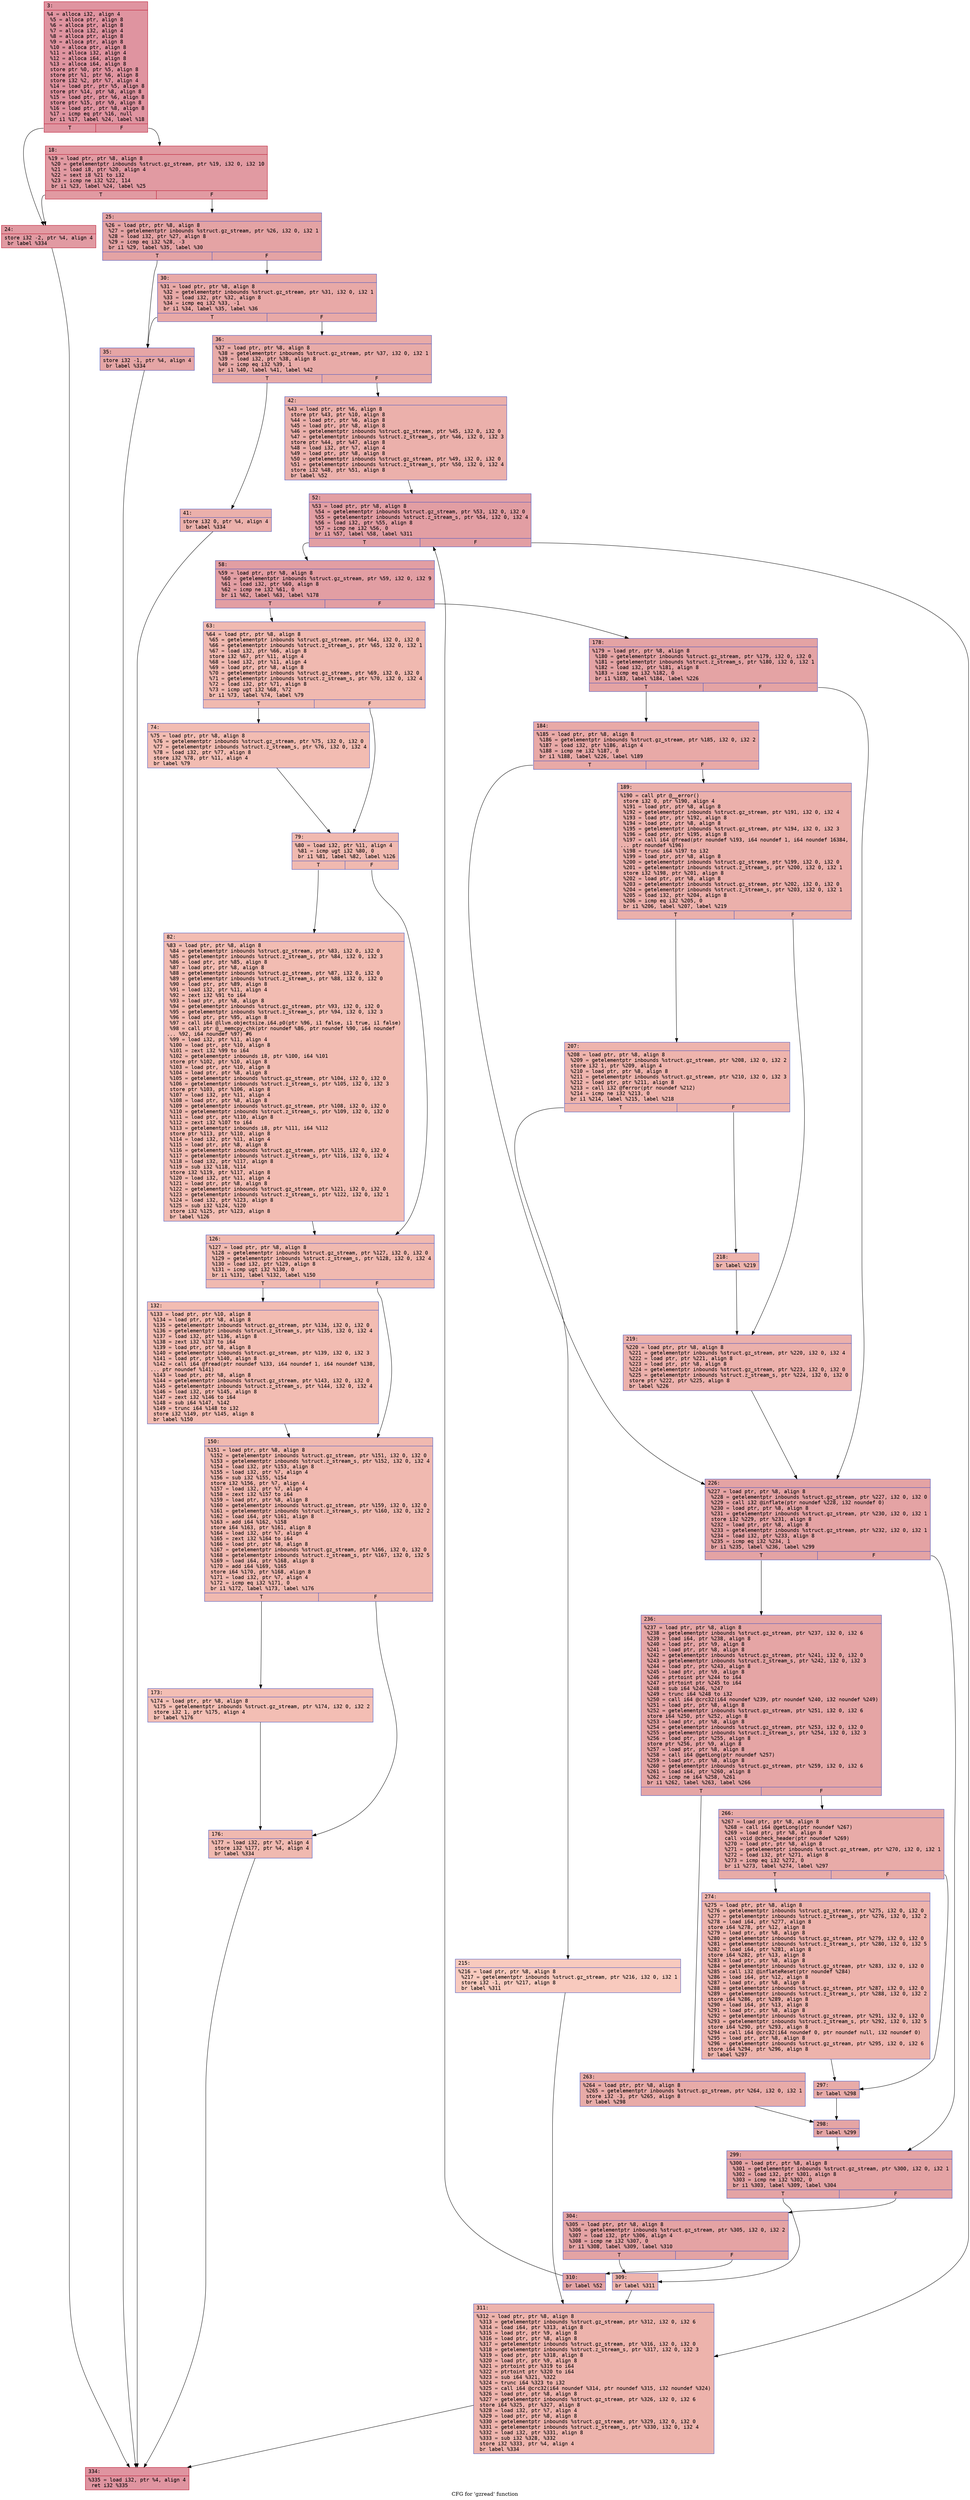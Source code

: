 digraph "CFG for 'gzread' function" {
	label="CFG for 'gzread' function";

	Node0x600001033430 [shape=record,color="#b70d28ff", style=filled, fillcolor="#b70d2870" fontname="Courier",label="{3:\l|  %4 = alloca i32, align 4\l  %5 = alloca ptr, align 8\l  %6 = alloca ptr, align 8\l  %7 = alloca i32, align 4\l  %8 = alloca ptr, align 8\l  %9 = alloca ptr, align 8\l  %10 = alloca ptr, align 8\l  %11 = alloca i32, align 4\l  %12 = alloca i64, align 8\l  %13 = alloca i64, align 8\l  store ptr %0, ptr %5, align 8\l  store ptr %1, ptr %6, align 8\l  store i32 %2, ptr %7, align 4\l  %14 = load ptr, ptr %5, align 8\l  store ptr %14, ptr %8, align 8\l  %15 = load ptr, ptr %6, align 8\l  store ptr %15, ptr %9, align 8\l  %16 = load ptr, ptr %8, align 8\l  %17 = icmp eq ptr %16, null\l  br i1 %17, label %24, label %18\l|{<s0>T|<s1>F}}"];
	Node0x600001033430:s0 -> Node0x6000010337a0[tooltip="3 -> 24\nProbability 37.50%" ];
	Node0x600001033430:s1 -> Node0x600001033750[tooltip="3 -> 18\nProbability 62.50%" ];
	Node0x600001033750 [shape=record,color="#b70d28ff", style=filled, fillcolor="#bb1b2c70" fontname="Courier",label="{18:\l|  %19 = load ptr, ptr %8, align 8\l  %20 = getelementptr inbounds %struct.gz_stream, ptr %19, i32 0, i32 10\l  %21 = load i8, ptr %20, align 4\l  %22 = sext i8 %21 to i32\l  %23 = icmp ne i32 %22, 114\l  br i1 %23, label %24, label %25\l|{<s0>T|<s1>F}}"];
	Node0x600001033750:s0 -> Node0x6000010337a0[tooltip="18 -> 24\nProbability 50.00%" ];
	Node0x600001033750:s1 -> Node0x6000010337f0[tooltip="18 -> 25\nProbability 50.00%" ];
	Node0x6000010337a0 [shape=record,color="#b70d28ff", style=filled, fillcolor="#bb1b2c70" fontname="Courier",label="{24:\l|  store i32 -2, ptr %4, align 4\l  br label %334\l}"];
	Node0x6000010337a0 -> Node0x600001034370[tooltip="24 -> 334\nProbability 100.00%" ];
	Node0x6000010337f0 [shape=record,color="#3d50c3ff", style=filled, fillcolor="#c32e3170" fontname="Courier",label="{25:\l|  %26 = load ptr, ptr %8, align 8\l  %27 = getelementptr inbounds %struct.gz_stream, ptr %26, i32 0, i32 1\l  %28 = load i32, ptr %27, align 8\l  %29 = icmp eq i32 %28, -3\l  br i1 %29, label %35, label %30\l|{<s0>T|<s1>F}}"];
	Node0x6000010337f0:s0 -> Node0x600001033890[tooltip="25 -> 35\nProbability 50.00%" ];
	Node0x6000010337f0:s1 -> Node0x600001033840[tooltip="25 -> 30\nProbability 50.00%" ];
	Node0x600001033840 [shape=record,color="#3d50c3ff", style=filled, fillcolor="#ca3b3770" fontname="Courier",label="{30:\l|  %31 = load ptr, ptr %8, align 8\l  %32 = getelementptr inbounds %struct.gz_stream, ptr %31, i32 0, i32 1\l  %33 = load i32, ptr %32, align 8\l  %34 = icmp eq i32 %33, -1\l  br i1 %34, label %35, label %36\l|{<s0>T|<s1>F}}"];
	Node0x600001033840:s0 -> Node0x600001033890[tooltip="30 -> 35\nProbability 37.50%" ];
	Node0x600001033840:s1 -> Node0x6000010338e0[tooltip="30 -> 36\nProbability 62.50%" ];
	Node0x600001033890 [shape=record,color="#3d50c3ff", style=filled, fillcolor="#c5333470" fontname="Courier",label="{35:\l|  store i32 -1, ptr %4, align 4\l  br label %334\l}"];
	Node0x600001033890 -> Node0x600001034370[tooltip="35 -> 334\nProbability 100.00%" ];
	Node0x6000010338e0 [shape=record,color="#3d50c3ff", style=filled, fillcolor="#cc403a70" fontname="Courier",label="{36:\l|  %37 = load ptr, ptr %8, align 8\l  %38 = getelementptr inbounds %struct.gz_stream, ptr %37, i32 0, i32 1\l  %39 = load i32, ptr %38, align 8\l  %40 = icmp eq i32 %39, 1\l  br i1 %40, label %41, label %42\l|{<s0>T|<s1>F}}"];
	Node0x6000010338e0:s0 -> Node0x600001033930[tooltip="36 -> 41\nProbability 50.00%" ];
	Node0x6000010338e0:s1 -> Node0x600001033980[tooltip="36 -> 42\nProbability 50.00%" ];
	Node0x600001033930 [shape=record,color="#3d50c3ff", style=filled, fillcolor="#d24b4070" fontname="Courier",label="{41:\l|  store i32 0, ptr %4, align 4\l  br label %334\l}"];
	Node0x600001033930 -> Node0x600001034370[tooltip="41 -> 334\nProbability 100.00%" ];
	Node0x600001033980 [shape=record,color="#3d50c3ff", style=filled, fillcolor="#d24b4070" fontname="Courier",label="{42:\l|  %43 = load ptr, ptr %6, align 8\l  store ptr %43, ptr %10, align 8\l  %44 = load ptr, ptr %6, align 8\l  %45 = load ptr, ptr %8, align 8\l  %46 = getelementptr inbounds %struct.gz_stream, ptr %45, i32 0, i32 0\l  %47 = getelementptr inbounds %struct.z_stream_s, ptr %46, i32 0, i32 3\l  store ptr %44, ptr %47, align 8\l  %48 = load i32, ptr %7, align 4\l  %49 = load ptr, ptr %8, align 8\l  %50 = getelementptr inbounds %struct.gz_stream, ptr %49, i32 0, i32 0\l  %51 = getelementptr inbounds %struct.z_stream_s, ptr %50, i32 0, i32 4\l  store i32 %48, ptr %51, align 8\l  br label %52\l}"];
	Node0x600001033980 -> Node0x6000010339d0[tooltip="42 -> 52\nProbability 100.00%" ];
	Node0x6000010339d0 [shape=record,color="#3d50c3ff", style=filled, fillcolor="#be242e70" fontname="Courier",label="{52:\l|  %53 = load ptr, ptr %8, align 8\l  %54 = getelementptr inbounds %struct.gz_stream, ptr %53, i32 0, i32 0\l  %55 = getelementptr inbounds %struct.z_stream_s, ptr %54, i32 0, i32 4\l  %56 = load i32, ptr %55, align 8\l  %57 = icmp ne i32 %56, 0\l  br i1 %57, label %58, label %311\l|{<s0>T|<s1>F}}"];
	Node0x6000010339d0:s0 -> Node0x600001033a20[tooltip="52 -> 58\nProbability 96.88%" ];
	Node0x6000010339d0:s1 -> Node0x600001034320[tooltip="52 -> 311\nProbability 3.12%" ];
	Node0x600001033a20 [shape=record,color="#3d50c3ff", style=filled, fillcolor="#be242e70" fontname="Courier",label="{58:\l|  %59 = load ptr, ptr %8, align 8\l  %60 = getelementptr inbounds %struct.gz_stream, ptr %59, i32 0, i32 9\l  %61 = load i32, ptr %60, align 8\l  %62 = icmp ne i32 %61, 0\l  br i1 %62, label %63, label %178\l|{<s0>T|<s1>F}}"];
	Node0x600001033a20:s0 -> Node0x600001033a70[tooltip="58 -> 63\nProbability 3.12%" ];
	Node0x600001033a20:s1 -> Node0x600001033d40[tooltip="58 -> 178\nProbability 96.88%" ];
	Node0x600001033a70 [shape=record,color="#3d50c3ff", style=filled, fillcolor="#de614d70" fontname="Courier",label="{63:\l|  %64 = load ptr, ptr %8, align 8\l  %65 = getelementptr inbounds %struct.gz_stream, ptr %64, i32 0, i32 0\l  %66 = getelementptr inbounds %struct.z_stream_s, ptr %65, i32 0, i32 1\l  %67 = load i32, ptr %66, align 8\l  store i32 %67, ptr %11, align 4\l  %68 = load i32, ptr %11, align 4\l  %69 = load ptr, ptr %8, align 8\l  %70 = getelementptr inbounds %struct.gz_stream, ptr %69, i32 0, i32 0\l  %71 = getelementptr inbounds %struct.z_stream_s, ptr %70, i32 0, i32 4\l  %72 = load i32, ptr %71, align 8\l  %73 = icmp ugt i32 %68, %72\l  br i1 %73, label %74, label %79\l|{<s0>T|<s1>F}}"];
	Node0x600001033a70:s0 -> Node0x600001033ac0[tooltip="63 -> 74\nProbability 50.00%" ];
	Node0x600001033a70:s1 -> Node0x600001033b10[tooltip="63 -> 79\nProbability 50.00%" ];
	Node0x600001033ac0 [shape=record,color="#3d50c3ff", style=filled, fillcolor="#e1675170" fontname="Courier",label="{74:\l|  %75 = load ptr, ptr %8, align 8\l  %76 = getelementptr inbounds %struct.gz_stream, ptr %75, i32 0, i32 0\l  %77 = getelementptr inbounds %struct.z_stream_s, ptr %76, i32 0, i32 4\l  %78 = load i32, ptr %77, align 8\l  store i32 %78, ptr %11, align 4\l  br label %79\l}"];
	Node0x600001033ac0 -> Node0x600001033b10[tooltip="74 -> 79\nProbability 100.00%" ];
	Node0x600001033b10 [shape=record,color="#3d50c3ff", style=filled, fillcolor="#de614d70" fontname="Courier",label="{79:\l|  %80 = load i32, ptr %11, align 4\l  %81 = icmp ugt i32 %80, 0\l  br i1 %81, label %82, label %126\l|{<s0>T|<s1>F}}"];
	Node0x600001033b10:s0 -> Node0x600001033b60[tooltip="79 -> 82\nProbability 50.00%" ];
	Node0x600001033b10:s1 -> Node0x600001033bb0[tooltip="79 -> 126\nProbability 50.00%" ];
	Node0x600001033b60 [shape=record,color="#3d50c3ff", style=filled, fillcolor="#e1675170" fontname="Courier",label="{82:\l|  %83 = load ptr, ptr %8, align 8\l  %84 = getelementptr inbounds %struct.gz_stream, ptr %83, i32 0, i32 0\l  %85 = getelementptr inbounds %struct.z_stream_s, ptr %84, i32 0, i32 3\l  %86 = load ptr, ptr %85, align 8\l  %87 = load ptr, ptr %8, align 8\l  %88 = getelementptr inbounds %struct.gz_stream, ptr %87, i32 0, i32 0\l  %89 = getelementptr inbounds %struct.z_stream_s, ptr %88, i32 0, i32 0\l  %90 = load ptr, ptr %89, align 8\l  %91 = load i32, ptr %11, align 4\l  %92 = zext i32 %91 to i64\l  %93 = load ptr, ptr %8, align 8\l  %94 = getelementptr inbounds %struct.gz_stream, ptr %93, i32 0, i32 0\l  %95 = getelementptr inbounds %struct.z_stream_s, ptr %94, i32 0, i32 3\l  %96 = load ptr, ptr %95, align 8\l  %97 = call i64 @llvm.objectsize.i64.p0(ptr %96, i1 false, i1 true, i1 false)\l  %98 = call ptr @__memcpy_chk(ptr noundef %86, ptr noundef %90, i64 noundef\l... %92, i64 noundef %97) #6\l  %99 = load i32, ptr %11, align 4\l  %100 = load ptr, ptr %10, align 8\l  %101 = zext i32 %99 to i64\l  %102 = getelementptr inbounds i8, ptr %100, i64 %101\l  store ptr %102, ptr %10, align 8\l  %103 = load ptr, ptr %10, align 8\l  %104 = load ptr, ptr %8, align 8\l  %105 = getelementptr inbounds %struct.gz_stream, ptr %104, i32 0, i32 0\l  %106 = getelementptr inbounds %struct.z_stream_s, ptr %105, i32 0, i32 3\l  store ptr %103, ptr %106, align 8\l  %107 = load i32, ptr %11, align 4\l  %108 = load ptr, ptr %8, align 8\l  %109 = getelementptr inbounds %struct.gz_stream, ptr %108, i32 0, i32 0\l  %110 = getelementptr inbounds %struct.z_stream_s, ptr %109, i32 0, i32 0\l  %111 = load ptr, ptr %110, align 8\l  %112 = zext i32 %107 to i64\l  %113 = getelementptr inbounds i8, ptr %111, i64 %112\l  store ptr %113, ptr %110, align 8\l  %114 = load i32, ptr %11, align 4\l  %115 = load ptr, ptr %8, align 8\l  %116 = getelementptr inbounds %struct.gz_stream, ptr %115, i32 0, i32 0\l  %117 = getelementptr inbounds %struct.z_stream_s, ptr %116, i32 0, i32 4\l  %118 = load i32, ptr %117, align 8\l  %119 = sub i32 %118, %114\l  store i32 %119, ptr %117, align 8\l  %120 = load i32, ptr %11, align 4\l  %121 = load ptr, ptr %8, align 8\l  %122 = getelementptr inbounds %struct.gz_stream, ptr %121, i32 0, i32 0\l  %123 = getelementptr inbounds %struct.z_stream_s, ptr %122, i32 0, i32 1\l  %124 = load i32, ptr %123, align 8\l  %125 = sub i32 %124, %120\l  store i32 %125, ptr %123, align 8\l  br label %126\l}"];
	Node0x600001033b60 -> Node0x600001033bb0[tooltip="82 -> 126\nProbability 100.00%" ];
	Node0x600001033bb0 [shape=record,color="#3d50c3ff", style=filled, fillcolor="#de614d70" fontname="Courier",label="{126:\l|  %127 = load ptr, ptr %8, align 8\l  %128 = getelementptr inbounds %struct.gz_stream, ptr %127, i32 0, i32 0\l  %129 = getelementptr inbounds %struct.z_stream_s, ptr %128, i32 0, i32 4\l  %130 = load i32, ptr %129, align 8\l  %131 = icmp ugt i32 %130, 0\l  br i1 %131, label %132, label %150\l|{<s0>T|<s1>F}}"];
	Node0x600001033bb0:s0 -> Node0x600001033c00[tooltip="126 -> 132\nProbability 50.00%" ];
	Node0x600001033bb0:s1 -> Node0x600001033c50[tooltip="126 -> 150\nProbability 50.00%" ];
	Node0x600001033c00 [shape=record,color="#3d50c3ff", style=filled, fillcolor="#e1675170" fontname="Courier",label="{132:\l|  %133 = load ptr, ptr %10, align 8\l  %134 = load ptr, ptr %8, align 8\l  %135 = getelementptr inbounds %struct.gz_stream, ptr %134, i32 0, i32 0\l  %136 = getelementptr inbounds %struct.z_stream_s, ptr %135, i32 0, i32 4\l  %137 = load i32, ptr %136, align 8\l  %138 = zext i32 %137 to i64\l  %139 = load ptr, ptr %8, align 8\l  %140 = getelementptr inbounds %struct.gz_stream, ptr %139, i32 0, i32 3\l  %141 = load ptr, ptr %140, align 8\l  %142 = call i64 @fread(ptr noundef %133, i64 noundef 1, i64 noundef %138,\l... ptr noundef %141)\l  %143 = load ptr, ptr %8, align 8\l  %144 = getelementptr inbounds %struct.gz_stream, ptr %143, i32 0, i32 0\l  %145 = getelementptr inbounds %struct.z_stream_s, ptr %144, i32 0, i32 4\l  %146 = load i32, ptr %145, align 8\l  %147 = zext i32 %146 to i64\l  %148 = sub i64 %147, %142\l  %149 = trunc i64 %148 to i32\l  store i32 %149, ptr %145, align 8\l  br label %150\l}"];
	Node0x600001033c00 -> Node0x600001033c50[tooltip="132 -> 150\nProbability 100.00%" ];
	Node0x600001033c50 [shape=record,color="#3d50c3ff", style=filled, fillcolor="#de614d70" fontname="Courier",label="{150:\l|  %151 = load ptr, ptr %8, align 8\l  %152 = getelementptr inbounds %struct.gz_stream, ptr %151, i32 0, i32 0\l  %153 = getelementptr inbounds %struct.z_stream_s, ptr %152, i32 0, i32 4\l  %154 = load i32, ptr %153, align 8\l  %155 = load i32, ptr %7, align 4\l  %156 = sub i32 %155, %154\l  store i32 %156, ptr %7, align 4\l  %157 = load i32, ptr %7, align 4\l  %158 = zext i32 %157 to i64\l  %159 = load ptr, ptr %8, align 8\l  %160 = getelementptr inbounds %struct.gz_stream, ptr %159, i32 0, i32 0\l  %161 = getelementptr inbounds %struct.z_stream_s, ptr %160, i32 0, i32 2\l  %162 = load i64, ptr %161, align 8\l  %163 = add i64 %162, %158\l  store i64 %163, ptr %161, align 8\l  %164 = load i32, ptr %7, align 4\l  %165 = zext i32 %164 to i64\l  %166 = load ptr, ptr %8, align 8\l  %167 = getelementptr inbounds %struct.gz_stream, ptr %166, i32 0, i32 0\l  %168 = getelementptr inbounds %struct.z_stream_s, ptr %167, i32 0, i32 5\l  %169 = load i64, ptr %168, align 8\l  %170 = add i64 %169, %165\l  store i64 %170, ptr %168, align 8\l  %171 = load i32, ptr %7, align 4\l  %172 = icmp eq i32 %171, 0\l  br i1 %172, label %173, label %176\l|{<s0>T|<s1>F}}"];
	Node0x600001033c50:s0 -> Node0x600001033ca0[tooltip="150 -> 173\nProbability 37.50%" ];
	Node0x600001033c50:s1 -> Node0x600001033cf0[tooltip="150 -> 176\nProbability 62.50%" ];
	Node0x600001033ca0 [shape=record,color="#3d50c3ff", style=filled, fillcolor="#e36c5570" fontname="Courier",label="{173:\l|  %174 = load ptr, ptr %8, align 8\l  %175 = getelementptr inbounds %struct.gz_stream, ptr %174, i32 0, i32 2\l  store i32 1, ptr %175, align 4\l  br label %176\l}"];
	Node0x600001033ca0 -> Node0x600001033cf0[tooltip="173 -> 176\nProbability 100.00%" ];
	Node0x600001033cf0 [shape=record,color="#3d50c3ff", style=filled, fillcolor="#de614d70" fontname="Courier",label="{176:\l|  %177 = load i32, ptr %7, align 4\l  store i32 %177, ptr %4, align 4\l  br label %334\l}"];
	Node0x600001033cf0 -> Node0x600001034370[tooltip="176 -> 334\nProbability 100.00%" ];
	Node0x600001033d40 [shape=record,color="#3d50c3ff", style=filled, fillcolor="#c32e3170" fontname="Courier",label="{178:\l|  %179 = load ptr, ptr %8, align 8\l  %180 = getelementptr inbounds %struct.gz_stream, ptr %179, i32 0, i32 0\l  %181 = getelementptr inbounds %struct.z_stream_s, ptr %180, i32 0, i32 1\l  %182 = load i32, ptr %181, align 8\l  %183 = icmp eq i32 %182, 0\l  br i1 %183, label %184, label %226\l|{<s0>T|<s1>F}}"];
	Node0x600001033d40:s0 -> Node0x600001033d90[tooltip="178 -> 184\nProbability 37.50%" ];
	Node0x600001033d40:s1 -> Node0x600001033f70[tooltip="178 -> 226\nProbability 62.50%" ];
	Node0x600001033d90 [shape=record,color="#3d50c3ff", style=filled, fillcolor="#ca3b3770" fontname="Courier",label="{184:\l|  %185 = load ptr, ptr %8, align 8\l  %186 = getelementptr inbounds %struct.gz_stream, ptr %185, i32 0, i32 2\l  %187 = load i32, ptr %186, align 4\l  %188 = icmp ne i32 %187, 0\l  br i1 %188, label %226, label %189\l|{<s0>T|<s1>F}}"];
	Node0x600001033d90:s0 -> Node0x600001033f70[tooltip="184 -> 226\nProbability 62.50%" ];
	Node0x600001033d90:s1 -> Node0x600001033de0[tooltip="184 -> 189\nProbability 37.50%" ];
	Node0x600001033de0 [shape=record,color="#3d50c3ff", style=filled, fillcolor="#d24b4070" fontname="Courier",label="{189:\l|  %190 = call ptr @__error()\l  store i32 0, ptr %190, align 4\l  %191 = load ptr, ptr %8, align 8\l  %192 = getelementptr inbounds %struct.gz_stream, ptr %191, i32 0, i32 4\l  %193 = load ptr, ptr %192, align 8\l  %194 = load ptr, ptr %8, align 8\l  %195 = getelementptr inbounds %struct.gz_stream, ptr %194, i32 0, i32 3\l  %196 = load ptr, ptr %195, align 8\l  %197 = call i64 @fread(ptr noundef %193, i64 noundef 1, i64 noundef 16384,\l... ptr noundef %196)\l  %198 = trunc i64 %197 to i32\l  %199 = load ptr, ptr %8, align 8\l  %200 = getelementptr inbounds %struct.gz_stream, ptr %199, i32 0, i32 0\l  %201 = getelementptr inbounds %struct.z_stream_s, ptr %200, i32 0, i32 1\l  store i32 %198, ptr %201, align 8\l  %202 = load ptr, ptr %8, align 8\l  %203 = getelementptr inbounds %struct.gz_stream, ptr %202, i32 0, i32 0\l  %204 = getelementptr inbounds %struct.z_stream_s, ptr %203, i32 0, i32 1\l  %205 = load i32, ptr %204, align 8\l  %206 = icmp eq i32 %205, 0\l  br i1 %206, label %207, label %219\l|{<s0>T|<s1>F}}"];
	Node0x600001033de0:s0 -> Node0x600001033e30[tooltip="189 -> 207\nProbability 37.50%" ];
	Node0x600001033de0:s1 -> Node0x600001033f20[tooltip="189 -> 219\nProbability 62.50%" ];
	Node0x600001033e30 [shape=record,color="#3d50c3ff", style=filled, fillcolor="#d8564670" fontname="Courier",label="{207:\l|  %208 = load ptr, ptr %8, align 8\l  %209 = getelementptr inbounds %struct.gz_stream, ptr %208, i32 0, i32 2\l  store i32 1, ptr %209, align 4\l  %210 = load ptr, ptr %8, align 8\l  %211 = getelementptr inbounds %struct.gz_stream, ptr %210, i32 0, i32 3\l  %212 = load ptr, ptr %211, align 8\l  %213 = call i32 @ferror(ptr noundef %212)\l  %214 = icmp ne i32 %213, 0\l  br i1 %214, label %215, label %218\l|{<s0>T|<s1>F}}"];
	Node0x600001033e30:s0 -> Node0x600001033e80[tooltip="207 -> 215\nProbability 3.12%" ];
	Node0x600001033e30:s1 -> Node0x600001033ed0[tooltip="207 -> 218\nProbability 96.88%" ];
	Node0x600001033e80 [shape=record,color="#3d50c3ff", style=filled, fillcolor="#ef886b70" fontname="Courier",label="{215:\l|  %216 = load ptr, ptr %8, align 8\l  %217 = getelementptr inbounds %struct.gz_stream, ptr %216, i32 0, i32 1\l  store i32 -1, ptr %217, align 8\l  br label %311\l}"];
	Node0x600001033e80 -> Node0x600001034320[tooltip="215 -> 311\nProbability 100.00%" ];
	Node0x600001033ed0 [shape=record,color="#3d50c3ff", style=filled, fillcolor="#d8564670" fontname="Courier",label="{218:\l|  br label %219\l}"];
	Node0x600001033ed0 -> Node0x600001033f20[tooltip="218 -> 219\nProbability 100.00%" ];
	Node0x600001033f20 [shape=record,color="#3d50c3ff", style=filled, fillcolor="#d24b4070" fontname="Courier",label="{219:\l|  %220 = load ptr, ptr %8, align 8\l  %221 = getelementptr inbounds %struct.gz_stream, ptr %220, i32 0, i32 4\l  %222 = load ptr, ptr %221, align 8\l  %223 = load ptr, ptr %8, align 8\l  %224 = getelementptr inbounds %struct.gz_stream, ptr %223, i32 0, i32 0\l  %225 = getelementptr inbounds %struct.z_stream_s, ptr %224, i32 0, i32 0\l  store ptr %222, ptr %225, align 8\l  br label %226\l}"];
	Node0x600001033f20 -> Node0x600001033f70[tooltip="219 -> 226\nProbability 100.00%" ];
	Node0x600001033f70 [shape=record,color="#3d50c3ff", style=filled, fillcolor="#c32e3170" fontname="Courier",label="{226:\l|  %227 = load ptr, ptr %8, align 8\l  %228 = getelementptr inbounds %struct.gz_stream, ptr %227, i32 0, i32 0\l  %229 = call i32 @inflate(ptr noundef %228, i32 noundef 0)\l  %230 = load ptr, ptr %8, align 8\l  %231 = getelementptr inbounds %struct.gz_stream, ptr %230, i32 0, i32 1\l  store i32 %229, ptr %231, align 8\l  %232 = load ptr, ptr %8, align 8\l  %233 = getelementptr inbounds %struct.gz_stream, ptr %232, i32 0, i32 1\l  %234 = load i32, ptr %233, align 8\l  %235 = icmp eq i32 %234, 1\l  br i1 %235, label %236, label %299\l|{<s0>T|<s1>F}}"];
	Node0x600001033f70:s0 -> Node0x600001034000[tooltip="226 -> 236\nProbability 50.00%" ];
	Node0x600001033f70:s1 -> Node0x6000010341e0[tooltip="226 -> 299\nProbability 50.00%" ];
	Node0x600001034000 [shape=record,color="#3d50c3ff", style=filled, fillcolor="#c5333470" fontname="Courier",label="{236:\l|  %237 = load ptr, ptr %8, align 8\l  %238 = getelementptr inbounds %struct.gz_stream, ptr %237, i32 0, i32 6\l  %239 = load i64, ptr %238, align 8\l  %240 = load ptr, ptr %9, align 8\l  %241 = load ptr, ptr %8, align 8\l  %242 = getelementptr inbounds %struct.gz_stream, ptr %241, i32 0, i32 0\l  %243 = getelementptr inbounds %struct.z_stream_s, ptr %242, i32 0, i32 3\l  %244 = load ptr, ptr %243, align 8\l  %245 = load ptr, ptr %9, align 8\l  %246 = ptrtoint ptr %244 to i64\l  %247 = ptrtoint ptr %245 to i64\l  %248 = sub i64 %246, %247\l  %249 = trunc i64 %248 to i32\l  %250 = call i64 @crc32(i64 noundef %239, ptr noundef %240, i32 noundef %249)\l  %251 = load ptr, ptr %8, align 8\l  %252 = getelementptr inbounds %struct.gz_stream, ptr %251, i32 0, i32 6\l  store i64 %250, ptr %252, align 8\l  %253 = load ptr, ptr %8, align 8\l  %254 = getelementptr inbounds %struct.gz_stream, ptr %253, i32 0, i32 0\l  %255 = getelementptr inbounds %struct.z_stream_s, ptr %254, i32 0, i32 3\l  %256 = load ptr, ptr %255, align 8\l  store ptr %256, ptr %9, align 8\l  %257 = load ptr, ptr %8, align 8\l  %258 = call i64 @getLong(ptr noundef %257)\l  %259 = load ptr, ptr %8, align 8\l  %260 = getelementptr inbounds %struct.gz_stream, ptr %259, i32 0, i32 6\l  %261 = load i64, ptr %260, align 8\l  %262 = icmp ne i64 %258, %261\l  br i1 %262, label %263, label %266\l|{<s0>T|<s1>F}}"];
	Node0x600001034000:s0 -> Node0x600001034050[tooltip="236 -> 263\nProbability 50.00%" ];
	Node0x600001034000:s1 -> Node0x6000010340a0[tooltip="236 -> 266\nProbability 50.00%" ];
	Node0x600001034050 [shape=record,color="#3d50c3ff", style=filled, fillcolor="#cc403a70" fontname="Courier",label="{263:\l|  %264 = load ptr, ptr %8, align 8\l  %265 = getelementptr inbounds %struct.gz_stream, ptr %264, i32 0, i32 1\l  store i32 -3, ptr %265, align 8\l  br label %298\l}"];
	Node0x600001034050 -> Node0x600001034190[tooltip="263 -> 298\nProbability 100.00%" ];
	Node0x6000010340a0 [shape=record,color="#3d50c3ff", style=filled, fillcolor="#cc403a70" fontname="Courier",label="{266:\l|  %267 = load ptr, ptr %8, align 8\l  %268 = call i64 @getLong(ptr noundef %267)\l  %269 = load ptr, ptr %8, align 8\l  call void @check_header(ptr noundef %269)\l  %270 = load ptr, ptr %8, align 8\l  %271 = getelementptr inbounds %struct.gz_stream, ptr %270, i32 0, i32 1\l  %272 = load i32, ptr %271, align 8\l  %273 = icmp eq i32 %272, 0\l  br i1 %273, label %274, label %297\l|{<s0>T|<s1>F}}"];
	Node0x6000010340a0:s0 -> Node0x6000010340f0[tooltip="266 -> 274\nProbability 37.50%" ];
	Node0x6000010340a0:s1 -> Node0x600001034140[tooltip="266 -> 297\nProbability 62.50%" ];
	Node0x6000010340f0 [shape=record,color="#3d50c3ff", style=filled, fillcolor="#d6524470" fontname="Courier",label="{274:\l|  %275 = load ptr, ptr %8, align 8\l  %276 = getelementptr inbounds %struct.gz_stream, ptr %275, i32 0, i32 0\l  %277 = getelementptr inbounds %struct.z_stream_s, ptr %276, i32 0, i32 2\l  %278 = load i64, ptr %277, align 8\l  store i64 %278, ptr %12, align 8\l  %279 = load ptr, ptr %8, align 8\l  %280 = getelementptr inbounds %struct.gz_stream, ptr %279, i32 0, i32 0\l  %281 = getelementptr inbounds %struct.z_stream_s, ptr %280, i32 0, i32 5\l  %282 = load i64, ptr %281, align 8\l  store i64 %282, ptr %13, align 8\l  %283 = load ptr, ptr %8, align 8\l  %284 = getelementptr inbounds %struct.gz_stream, ptr %283, i32 0, i32 0\l  %285 = call i32 @inflateReset(ptr noundef %284)\l  %286 = load i64, ptr %12, align 8\l  %287 = load ptr, ptr %8, align 8\l  %288 = getelementptr inbounds %struct.gz_stream, ptr %287, i32 0, i32 0\l  %289 = getelementptr inbounds %struct.z_stream_s, ptr %288, i32 0, i32 2\l  store i64 %286, ptr %289, align 8\l  %290 = load i64, ptr %13, align 8\l  %291 = load ptr, ptr %8, align 8\l  %292 = getelementptr inbounds %struct.gz_stream, ptr %291, i32 0, i32 0\l  %293 = getelementptr inbounds %struct.z_stream_s, ptr %292, i32 0, i32 5\l  store i64 %290, ptr %293, align 8\l  %294 = call i64 @crc32(i64 noundef 0, ptr noundef null, i32 noundef 0)\l  %295 = load ptr, ptr %8, align 8\l  %296 = getelementptr inbounds %struct.gz_stream, ptr %295, i32 0, i32 6\l  store i64 %294, ptr %296, align 8\l  br label %297\l}"];
	Node0x6000010340f0 -> Node0x600001034140[tooltip="274 -> 297\nProbability 100.00%" ];
	Node0x600001034140 [shape=record,color="#3d50c3ff", style=filled, fillcolor="#cc403a70" fontname="Courier",label="{297:\l|  br label %298\l}"];
	Node0x600001034140 -> Node0x600001034190[tooltip="297 -> 298\nProbability 100.00%" ];
	Node0x600001034190 [shape=record,color="#3d50c3ff", style=filled, fillcolor="#c5333470" fontname="Courier",label="{298:\l|  br label %299\l}"];
	Node0x600001034190 -> Node0x6000010341e0[tooltip="298 -> 299\nProbability 100.00%" ];
	Node0x6000010341e0 [shape=record,color="#3d50c3ff", style=filled, fillcolor="#c32e3170" fontname="Courier",label="{299:\l|  %300 = load ptr, ptr %8, align 8\l  %301 = getelementptr inbounds %struct.gz_stream, ptr %300, i32 0, i32 1\l  %302 = load i32, ptr %301, align 8\l  %303 = icmp ne i32 %302, 0\l  br i1 %303, label %309, label %304\l|{<s0>T|<s1>F}}"];
	Node0x6000010341e0:s0 -> Node0x600001034280[tooltip="299 -> 309\nProbability 3.12%" ];
	Node0x6000010341e0:s1 -> Node0x600001034230[tooltip="299 -> 304\nProbability 96.88%" ];
	Node0x600001034230 [shape=record,color="#3d50c3ff", style=filled, fillcolor="#c32e3170" fontname="Courier",label="{304:\l|  %305 = load ptr, ptr %8, align 8\l  %306 = getelementptr inbounds %struct.gz_stream, ptr %305, i32 0, i32 2\l  %307 = load i32, ptr %306, align 4\l  %308 = icmp ne i32 %307, 0\l  br i1 %308, label %309, label %310\l|{<s0>T|<s1>F}}"];
	Node0x600001034230:s0 -> Node0x600001034280[tooltip="304 -> 309\nProbability 3.12%" ];
	Node0x600001034230:s1 -> Node0x6000010342d0[tooltip="304 -> 310\nProbability 96.88%" ];
	Node0x600001034280 [shape=record,color="#3d50c3ff", style=filled, fillcolor="#d8564670" fontname="Courier",label="{309:\l|  br label %311\l}"];
	Node0x600001034280 -> Node0x600001034320[tooltip="309 -> 311\nProbability 100.00%" ];
	Node0x6000010342d0 [shape=record,color="#3d50c3ff", style=filled, fillcolor="#c32e3170" fontname="Courier",label="{310:\l|  br label %52\l}"];
	Node0x6000010342d0 -> Node0x6000010339d0[tooltip="310 -> 52\nProbability 100.00%" ];
	Node0x600001034320 [shape=record,color="#3d50c3ff", style=filled, fillcolor="#d6524470" fontname="Courier",label="{311:\l|  %312 = load ptr, ptr %8, align 8\l  %313 = getelementptr inbounds %struct.gz_stream, ptr %312, i32 0, i32 6\l  %314 = load i64, ptr %313, align 8\l  %315 = load ptr, ptr %9, align 8\l  %316 = load ptr, ptr %8, align 8\l  %317 = getelementptr inbounds %struct.gz_stream, ptr %316, i32 0, i32 0\l  %318 = getelementptr inbounds %struct.z_stream_s, ptr %317, i32 0, i32 3\l  %319 = load ptr, ptr %318, align 8\l  %320 = load ptr, ptr %9, align 8\l  %321 = ptrtoint ptr %319 to i64\l  %322 = ptrtoint ptr %320 to i64\l  %323 = sub i64 %321, %322\l  %324 = trunc i64 %323 to i32\l  %325 = call i64 @crc32(i64 noundef %314, ptr noundef %315, i32 noundef %324)\l  %326 = load ptr, ptr %8, align 8\l  %327 = getelementptr inbounds %struct.gz_stream, ptr %326, i32 0, i32 6\l  store i64 %325, ptr %327, align 8\l  %328 = load i32, ptr %7, align 4\l  %329 = load ptr, ptr %8, align 8\l  %330 = getelementptr inbounds %struct.gz_stream, ptr %329, i32 0, i32 0\l  %331 = getelementptr inbounds %struct.z_stream_s, ptr %330, i32 0, i32 4\l  %332 = load i32, ptr %331, align 8\l  %333 = sub i32 %328, %332\l  store i32 %333, ptr %4, align 4\l  br label %334\l}"];
	Node0x600001034320 -> Node0x600001034370[tooltip="311 -> 334\nProbability 100.00%" ];
	Node0x600001034370 [shape=record,color="#b70d28ff", style=filled, fillcolor="#b70d2870" fontname="Courier",label="{334:\l|  %335 = load i32, ptr %4, align 4\l  ret i32 %335\l}"];
}
